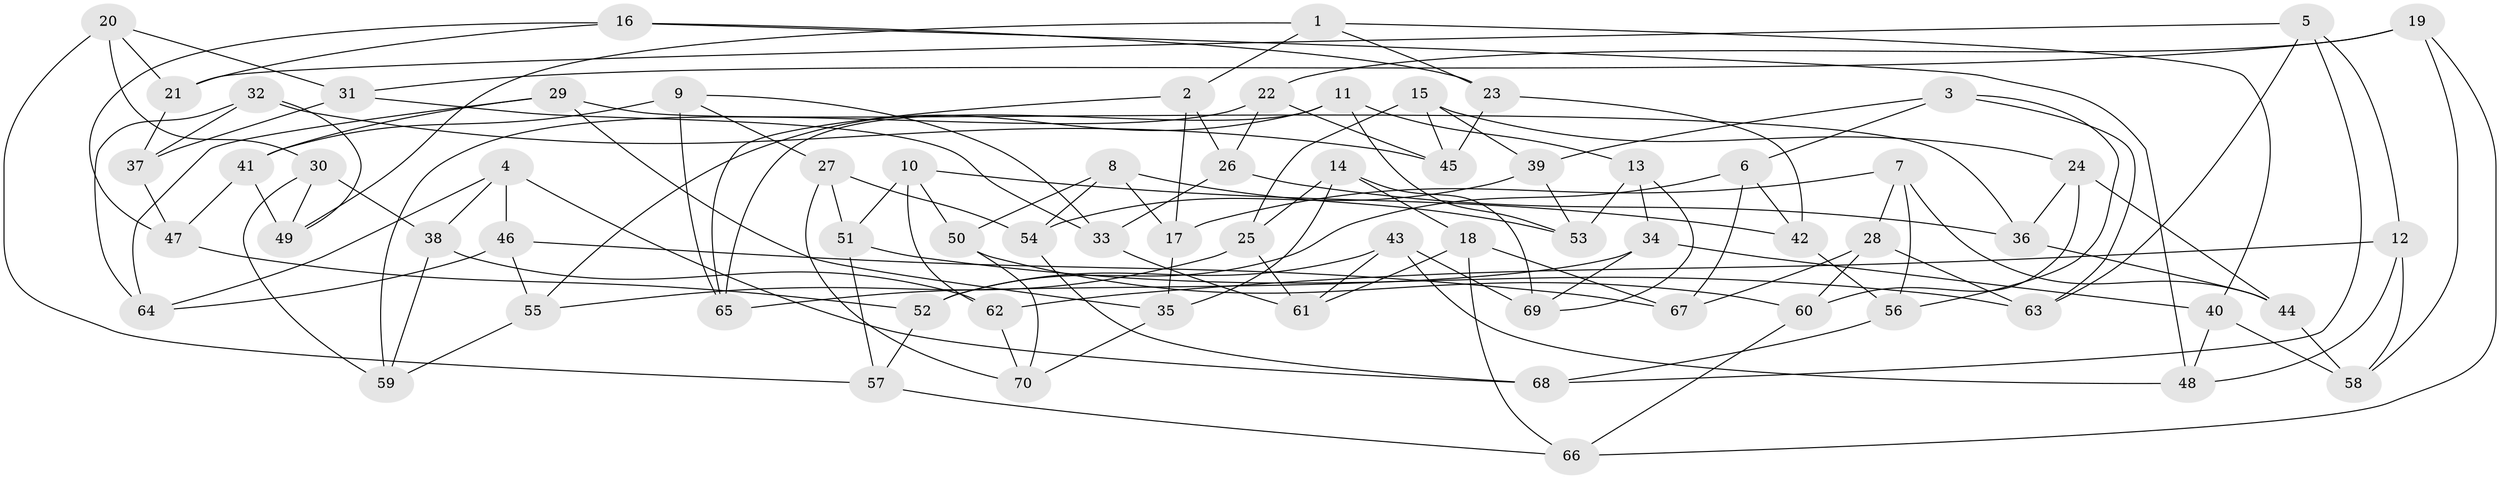 // coarse degree distribution, {4: 0.82, 11: 0.02, 10: 0.06, 7: 0.02, 3: 0.08}
// Generated by graph-tools (version 1.1) at 2025/53/03/04/25 22:53:52]
// undirected, 70 vertices, 140 edges
graph export_dot {
  node [color=gray90,style=filled];
  1;
  2;
  3;
  4;
  5;
  6;
  7;
  8;
  9;
  10;
  11;
  12;
  13;
  14;
  15;
  16;
  17;
  18;
  19;
  20;
  21;
  22;
  23;
  24;
  25;
  26;
  27;
  28;
  29;
  30;
  31;
  32;
  33;
  34;
  35;
  36;
  37;
  38;
  39;
  40;
  41;
  42;
  43;
  44;
  45;
  46;
  47;
  48;
  49;
  50;
  51;
  52;
  53;
  54;
  55;
  56;
  57;
  58;
  59;
  60;
  61;
  62;
  63;
  64;
  65;
  66;
  67;
  68;
  69;
  70;
  1 -- 40;
  1 -- 49;
  1 -- 2;
  1 -- 23;
  2 -- 17;
  2 -- 65;
  2 -- 26;
  3 -- 63;
  3 -- 39;
  3 -- 6;
  3 -- 56;
  4 -- 46;
  4 -- 38;
  4 -- 64;
  4 -- 68;
  5 -- 68;
  5 -- 63;
  5 -- 21;
  5 -- 12;
  6 -- 67;
  6 -- 52;
  6 -- 42;
  7 -- 28;
  7 -- 17;
  7 -- 44;
  7 -- 56;
  8 -- 17;
  8 -- 54;
  8 -- 50;
  8 -- 53;
  9 -- 27;
  9 -- 65;
  9 -- 41;
  9 -- 33;
  10 -- 42;
  10 -- 50;
  10 -- 51;
  10 -- 62;
  11 -- 13;
  11 -- 53;
  11 -- 65;
  11 -- 55;
  12 -- 58;
  12 -- 48;
  12 -- 62;
  13 -- 69;
  13 -- 53;
  13 -- 34;
  14 -- 69;
  14 -- 35;
  14 -- 25;
  14 -- 18;
  15 -- 45;
  15 -- 25;
  15 -- 24;
  15 -- 39;
  16 -- 47;
  16 -- 23;
  16 -- 21;
  16 -- 48;
  17 -- 35;
  18 -- 66;
  18 -- 67;
  18 -- 61;
  19 -- 58;
  19 -- 66;
  19 -- 22;
  19 -- 31;
  20 -- 57;
  20 -- 31;
  20 -- 21;
  20 -- 30;
  21 -- 37;
  22 -- 59;
  22 -- 45;
  22 -- 26;
  23 -- 42;
  23 -- 45;
  24 -- 44;
  24 -- 36;
  24 -- 60;
  25 -- 55;
  25 -- 61;
  26 -- 36;
  26 -- 33;
  27 -- 54;
  27 -- 70;
  27 -- 51;
  28 -- 63;
  28 -- 60;
  28 -- 67;
  29 -- 35;
  29 -- 36;
  29 -- 64;
  29 -- 41;
  30 -- 59;
  30 -- 49;
  30 -- 38;
  31 -- 37;
  31 -- 33;
  32 -- 45;
  32 -- 64;
  32 -- 37;
  32 -- 49;
  33 -- 61;
  34 -- 65;
  34 -- 40;
  34 -- 69;
  35 -- 70;
  36 -- 44;
  37 -- 47;
  38 -- 62;
  38 -- 59;
  39 -- 54;
  39 -- 53;
  40 -- 58;
  40 -- 48;
  41 -- 49;
  41 -- 47;
  42 -- 56;
  43 -- 52;
  43 -- 69;
  43 -- 48;
  43 -- 61;
  44 -- 58;
  46 -- 67;
  46 -- 55;
  46 -- 64;
  47 -- 52;
  50 -- 60;
  50 -- 70;
  51 -- 63;
  51 -- 57;
  52 -- 57;
  54 -- 68;
  55 -- 59;
  56 -- 68;
  57 -- 66;
  60 -- 66;
  62 -- 70;
}
